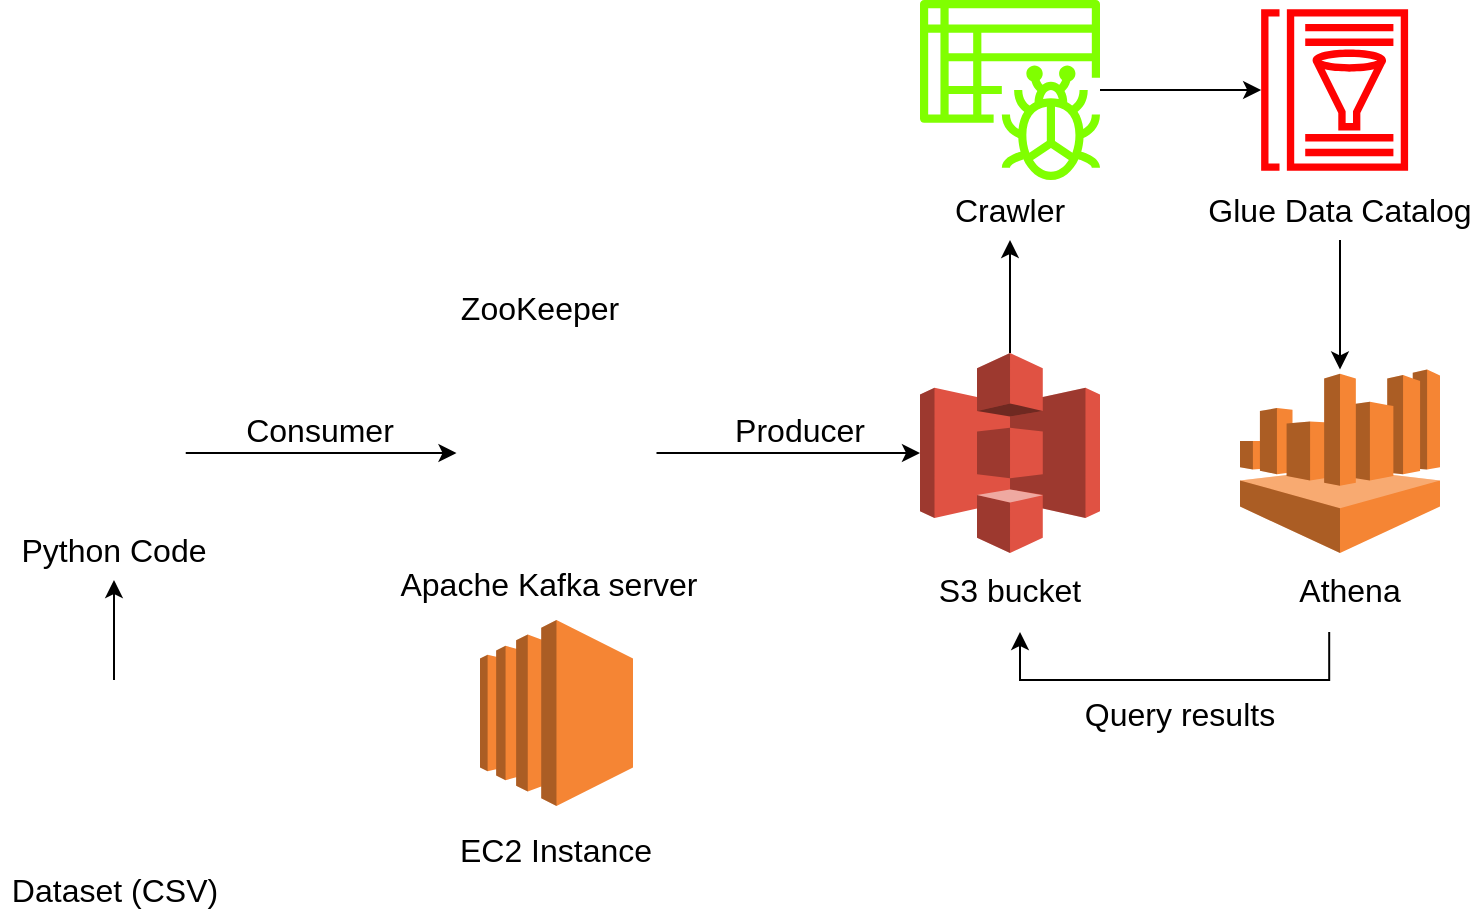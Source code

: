 <mxfile version="24.6.4" type="github">
  <diagram name="Page-1" id="oGdO5GgXNkqp821kcBH-">
    <mxGraphModel dx="1050" dy="578" grid="0" gridSize="10" guides="1" tooltips="1" connect="1" arrows="1" fold="1" page="1" pageScale="1" pageWidth="850" pageHeight="1100" background="#ffffff" math="0" shadow="0">
      <root>
        <mxCell id="0" />
        <mxCell id="1" parent="0" />
        <mxCell id="RV7AliBQ3LbM6K928Jog-23" value="" style="edgeStyle=orthogonalEdgeStyle;rounded=0;orthogonalLoop=1;jettySize=auto;html=1;" parent="1" source="RV7AliBQ3LbM6K928Jog-2" target="RV7AliBQ3LbM6K928Jog-9" edge="1">
          <mxGeometry relative="1" as="geometry" />
        </mxCell>
        <mxCell id="RV7AliBQ3LbM6K928Jog-2" value="" style="shape=image;imageAspect=0;aspect=fixed;verticalLabelPosition=bottom;verticalAlign=top;image=https://upload.wikimedia.org/wikipedia/commons/0/0a/Apache_kafka-icon.svg;" parent="1" vertex="1">
          <mxGeometry x="268.25" y="216.5" width="100" height="100" as="geometry" />
        </mxCell>
        <mxCell id="RV7AliBQ3LbM6K928Jog-19" value="" style="edgeStyle=orthogonalEdgeStyle;rounded=0;orthogonalLoop=1;jettySize=auto;html=1;" parent="1" source="RV7AliBQ3LbM6K928Jog-4" target="RV7AliBQ3LbM6K928Jog-2" edge="1">
          <mxGeometry relative="1" as="geometry">
            <mxPoint x="211" y="266.5" as="targetPoint" />
            <Array as="points">
              <mxPoint x="240" y="267" />
              <mxPoint x="240" y="267" />
            </Array>
          </mxGeometry>
        </mxCell>
        <mxCell id="RV7AliBQ3LbM6K928Jog-4" value="" style="shape=image;imageAspect=0;aspect=fixed;verticalLabelPosition=bottom;verticalAlign=top;image=https://s3.dualstack.us-east-2.amazonaws.com/pythondotorg-assets/media/files/python-logo-only.svg;" parent="1" vertex="1">
          <mxGeometry x="58.87" y="221.5" width="74" height="90" as="geometry" />
        </mxCell>
        <mxCell id="RV7AliBQ3LbM6K928Jog-5" value="" style="shape=image;imageAspect=0;aspect=fixed;verticalLabelPosition=bottom;verticalAlign=top;image=https://svn.apache.org/repos/asf/comdev/project-logos/originals/zookeeper.svg;" parent="1" vertex="1">
          <mxGeometry x="254.42" y="110.51" width="127.65" height="68.98" as="geometry" />
        </mxCell>
        <mxCell id="RV7AliBQ3LbM6K928Jog-42" value="" style="edgeStyle=orthogonalEdgeStyle;rounded=0;orthogonalLoop=1;jettySize=auto;html=1;" parent="1" source="RV7AliBQ3LbM6K928Jog-6" target="RV7AliBQ3LbM6K928Jog-39" edge="1">
          <mxGeometry relative="1" as="geometry" />
        </mxCell>
        <mxCell id="RV7AliBQ3LbM6K928Jog-6" value="" style="shape=image;imageAspect=0;aspect=fixed;verticalLabelPosition=bottom;verticalAlign=top;image=https://uxwing.com/wp-content/themes/uxwing/download/web-app-development/data-icon.png;" parent="1" vertex="1">
          <mxGeometry x="61.12" y="380" width="71.75" height="86" as="geometry" />
        </mxCell>
        <mxCell id="RV7AliBQ3LbM6K928Jog-8" value="" style="outlineConnect=0;dashed=0;verticalLabelPosition=bottom;verticalAlign=top;align=center;html=1;shape=mxgraph.aws3.ec2;fillColor=#F58534;gradientColor=none;" parent="1" vertex="1">
          <mxGeometry x="280" y="350" width="76.5" height="93" as="geometry" />
        </mxCell>
        <mxCell id="RV7AliBQ3LbM6K928Jog-29" value="" style="edgeStyle=orthogonalEdgeStyle;rounded=0;orthogonalLoop=1;jettySize=auto;html=1;" parent="1" source="RV7AliBQ3LbM6K928Jog-9" target="RV7AliBQ3LbM6K928Jog-28" edge="1">
          <mxGeometry relative="1" as="geometry" />
        </mxCell>
        <mxCell id="RV7AliBQ3LbM6K928Jog-9" value="" style="outlineConnect=0;dashed=0;verticalLabelPosition=bottom;verticalAlign=top;align=center;html=1;shape=mxgraph.aws3.s3;fillColor=#E05243;gradientColor=none;" parent="1" vertex="1">
          <mxGeometry x="500" y="216.5" width="90" height="100" as="geometry" />
        </mxCell>
        <mxCell id="RV7AliBQ3LbM6K928Jog-30" value="" style="edgeStyle=orthogonalEdgeStyle;rounded=0;orthogonalLoop=1;jettySize=auto;html=1;" parent="1" source="RV7AliBQ3LbM6K928Jog-11" target="RV7AliBQ3LbM6K928Jog-15" edge="1">
          <mxGeometry relative="1" as="geometry" />
        </mxCell>
        <mxCell id="RV7AliBQ3LbM6K928Jog-11" value="" style="sketch=0;outlineConnect=0;fillColor=#80FF00;strokeColor=none;dashed=0;verticalLabelPosition=bottom;verticalAlign=top;align=center;html=1;fontSize=12;fontStyle=0;aspect=fixed;pointerEvents=1;shape=mxgraph.aws4.glue_crawlers;" parent="1" vertex="1">
          <mxGeometry x="500" y="40" width="90" height="90" as="geometry" />
        </mxCell>
        <mxCell id="RV7AliBQ3LbM6K928Jog-14" value="" style="outlineConnect=0;dashed=0;verticalLabelPosition=bottom;verticalAlign=top;align=center;html=1;shape=mxgraph.aws3.athena;fillColor=#F58534;gradientColor=none;" parent="1" vertex="1">
          <mxGeometry x="660" y="224.75" width="100" height="91.75" as="geometry" />
        </mxCell>
        <mxCell id="RV7AliBQ3LbM6K928Jog-15" value="" style="sketch=0;outlineConnect=0;fontColor=#232F3E;gradientColor=none;fillColor=#FF0202;strokeColor=none;dashed=0;verticalLabelPosition=bottom;verticalAlign=top;align=center;html=1;fontSize=12;fontStyle=0;aspect=fixed;pointerEvents=1;shape=mxgraph.aws4.glue_data_catalog;" parent="1" vertex="1">
          <mxGeometry x="670" y="44.59" width="74.62" height="80.83" as="geometry" />
        </mxCell>
        <mxCell id="RV7AliBQ3LbM6K928Jog-17" value="&lt;font style=&quot;font-size: 16px;&quot; face=&quot;Helvetica&quot;&gt;Dataset (CSV)&lt;/font&gt;" style="text;strokeColor=none;align=center;fillColor=none;html=1;verticalAlign=middle;whiteSpace=wrap;rounded=0;" parent="1" vertex="1">
          <mxGeometry x="40.5" y="470" width="113" height="30" as="geometry" />
        </mxCell>
        <mxCell id="RV7AliBQ3LbM6K928Jog-20" value="&lt;font style=&quot;font-size: 16px;&quot; face=&quot;Helvetica&quot;&gt;Apache Kafka server&lt;/font&gt;" style="text;strokeColor=none;align=center;fillColor=none;html=1;verticalAlign=middle;whiteSpace=wrap;rounded=0;" parent="1" vertex="1">
          <mxGeometry x="233.28" y="316.5" width="162.62" height="30" as="geometry" />
        </mxCell>
        <mxCell id="RV7AliBQ3LbM6K928Jog-21" value="&lt;font style=&quot;font-size: 16px;&quot; face=&quot;Helvetica&quot;&gt;EC2 Instance&lt;/font&gt;" style="text;strokeColor=none;align=center;fillColor=none;html=1;verticalAlign=middle;whiteSpace=wrap;rounded=0;" parent="1" vertex="1">
          <mxGeometry x="266.5" y="450" width="101.75" height="30" as="geometry" />
        </mxCell>
        <mxCell id="RV7AliBQ3LbM6K928Jog-22" value="&lt;font style=&quot;font-size: 16px;&quot; face=&quot;Helvetica&quot;&gt;Consumer&lt;/font&gt;" style="text;strokeColor=none;align=center;fillColor=none;html=1;verticalAlign=middle;whiteSpace=wrap;rounded=0;" parent="1" vertex="1">
          <mxGeometry x="170" y="240" width="60" height="30" as="geometry" />
        </mxCell>
        <mxCell id="RV7AliBQ3LbM6K928Jog-24" value="&lt;font style=&quot;font-size: 16px;&quot;&gt;Producer&lt;/font&gt;" style="text;strokeColor=none;align=center;fillColor=none;html=1;verticalAlign=middle;whiteSpace=wrap;rounded=0;" parent="1" vertex="1">
          <mxGeometry x="410" y="240" width="60" height="30" as="geometry" />
        </mxCell>
        <mxCell id="RV7AliBQ3LbM6K928Jog-27" value="&lt;font style=&quot;font-size: 16px;&quot;&gt;S3 bucket&lt;/font&gt;" style="text;strokeColor=none;align=center;fillColor=none;html=1;verticalAlign=middle;whiteSpace=wrap;rounded=0;" parent="1" vertex="1">
          <mxGeometry x="495" y="320" width="100" height="30" as="geometry" />
        </mxCell>
        <mxCell id="RV7AliBQ3LbM6K928Jog-28" value="&lt;font style=&quot;font-size: 16px;&quot;&gt;Crawler&lt;/font&gt;" style="text;strokeColor=none;align=center;fillColor=none;html=1;verticalAlign=middle;whiteSpace=wrap;rounded=0;" parent="1" vertex="1">
          <mxGeometry x="515" y="130" width="60" height="30" as="geometry" />
        </mxCell>
        <mxCell id="RV7AliBQ3LbM6K928Jog-32" value="" style="edgeStyle=orthogonalEdgeStyle;rounded=0;orthogonalLoop=1;jettySize=auto;html=1;" parent="1" source="RV7AliBQ3LbM6K928Jog-31" target="RV7AliBQ3LbM6K928Jog-14" edge="1">
          <mxGeometry relative="1" as="geometry" />
        </mxCell>
        <mxCell id="RV7AliBQ3LbM6K928Jog-31" value="&lt;font style=&quot;font-size: 16px;&quot;&gt;Glue Data Catalog&lt;/font&gt;" style="text;strokeColor=none;align=center;fillColor=none;html=1;verticalAlign=middle;whiteSpace=wrap;rounded=0;" parent="1" vertex="1">
          <mxGeometry x="640" y="130" width="140" height="30" as="geometry" />
        </mxCell>
        <mxCell id="RV7AliBQ3LbM6K928Jog-35" style="edgeStyle=orthogonalEdgeStyle;rounded=0;orthogonalLoop=1;jettySize=auto;html=1;" parent="1" edge="1">
          <mxGeometry relative="1" as="geometry">
            <mxPoint x="550" y="356" as="targetPoint" />
            <mxPoint x="704.6" y="356" as="sourcePoint" />
            <Array as="points">
              <mxPoint x="705" y="380" />
              <mxPoint x="550" y="380" />
            </Array>
          </mxGeometry>
        </mxCell>
        <mxCell id="RV7AliBQ3LbM6K928Jog-33" value="&lt;font style=&quot;font-size: 16px;&quot;&gt;Athena&lt;/font&gt;" style="text;strokeColor=none;align=center;fillColor=none;html=1;verticalAlign=middle;whiteSpace=wrap;rounded=0;" parent="1" vertex="1">
          <mxGeometry x="684.62" y="320" width="60" height="30" as="geometry" />
        </mxCell>
        <mxCell id="RV7AliBQ3LbM6K928Jog-36" value="&lt;font style=&quot;font-size: 16px;&quot;&gt;Query results&lt;/font&gt;" style="text;strokeColor=none;align=center;fillColor=none;html=1;verticalAlign=middle;whiteSpace=wrap;rounded=0;" parent="1" vertex="1">
          <mxGeometry x="575" y="381.5" width="110" height="30" as="geometry" />
        </mxCell>
        <mxCell id="RV7AliBQ3LbM6K928Jog-38" value="&lt;font style=&quot;font-size: 16px;&quot;&gt;ZooKeeper&lt;/font&gt;" style="text;strokeColor=none;align=center;fillColor=none;html=1;verticalAlign=middle;whiteSpace=wrap;rounded=0;" parent="1" vertex="1">
          <mxGeometry x="280" y="179.49" width="60" height="30" as="geometry" />
        </mxCell>
        <mxCell id="RV7AliBQ3LbM6K928Jog-39" value="&lt;font style=&quot;font-size: 16px;&quot;&gt;Python Code&lt;/font&gt;" style="text;strokeColor=none;align=center;fillColor=none;html=1;verticalAlign=middle;whiteSpace=wrap;rounded=0;" parent="1" vertex="1">
          <mxGeometry x="42" y="300" width="110" height="30" as="geometry" />
        </mxCell>
      </root>
    </mxGraphModel>
  </diagram>
</mxfile>
